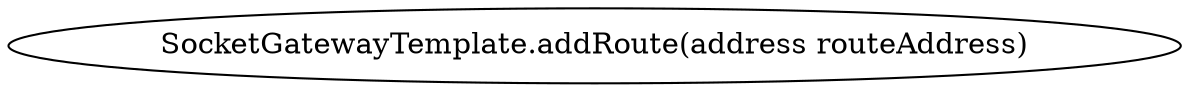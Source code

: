 digraph "" {
	graph [bb="0,0,473.62,36"];
	node [label="\N"];
	"SocketGatewayTemplate.addRoute(address routeAddress)"	 [height=0.5,
		pos="236.81,18",
		width=6.5781];
}
